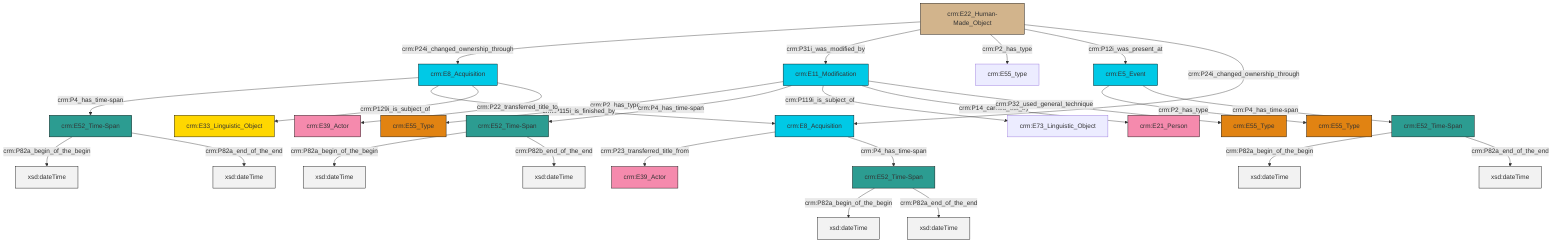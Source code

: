 graph TD
classDef Literal fill:#f2f2f2,stroke:#000000;
classDef CRM_Entity fill:#FFFFFF,stroke:#000000;
classDef Temporal_Entity fill:#00C9E6, stroke:#000000;
classDef Type fill:#E18312, stroke:#000000;
classDef Time-Span fill:#2C9C91, stroke:#000000;
classDef Appellation fill:#FFEB7F, stroke:#000000;
classDef Place fill:#008836, stroke:#000000;
classDef Persistent_Item fill:#B266B2, stroke:#000000;
classDef Conceptual_Object fill:#FFD700, stroke:#000000;
classDef Physical_Thing fill:#D2B48C, stroke:#000000;
classDef Actor fill:#f58aad, stroke:#000000;
classDef PC_Classes fill:#4ce600, stroke:#000000;
classDef Multi fill:#cccccc,stroke:#000000;

8["crm:E52_Time-Span"]:::Time-Span -->|crm:P82a_begin_of_the_begin| 9[xsd:dateTime]:::Literal
6["crm:E52_Time-Span"]:::Time-Span -->|crm:P82a_begin_of_the_begin| 10[xsd:dateTime]:::Literal
6["crm:E52_Time-Span"]:::Time-Span -->|crm:P82b_end_of_the_end| 11[xsd:dateTime]:::Literal
13["crm:E22_Human-Made_Object"]:::Physical_Thing -->|crm:P24i_changed_ownership_through| 14["crm:E8_Acquisition"]:::Temporal_Entity
4["crm:E11_Modification"]:::Temporal_Entity -->|crm:P2_has_type| 15["crm:E55_Type"]:::Type
4["crm:E11_Modification"]:::Temporal_Entity -->|crm:P4_has_time-span| 6["crm:E52_Time-Span"]:::Time-Span
18["crm:E8_Acquisition"]:::Temporal_Entity -->|crm:P23_transferred_title_from| 19["crm:E39_Actor"]:::Actor
13["crm:E22_Human-Made_Object"]:::Physical_Thing -->|crm:P31i_was_modified_by| 4["crm:E11_Modification"]:::Temporal_Entity
2["crm:E5_Event"]:::Temporal_Entity -->|crm:P2_has_type| 22["crm:E55_Type"]:::Type
16["crm:E52_Time-Span"]:::Time-Span -->|crm:P82a_begin_of_the_begin| 25[xsd:dateTime]:::Literal
14["crm:E8_Acquisition"]:::Temporal_Entity -->|crm:P4_has_time-span| 8["crm:E52_Time-Span"]:::Time-Span
13["crm:E22_Human-Made_Object"]:::Physical_Thing -->|crm:P2_has_type| 27["crm:E55_type"]:::Default
13["crm:E22_Human-Made_Object"]:::Physical_Thing -->|crm:P12i_was_present_at| 2["crm:E5_Event"]:::Temporal_Entity
4["crm:E11_Modification"]:::Temporal_Entity -->|crm:P119i_is_subject_of| 28["crm:E73_Linguistic_Object"]:::Default
14["crm:E8_Acquisition"]:::Temporal_Entity -->|crm:P115i_is_finished_by| 18["crm:E8_Acquisition"]:::Temporal_Entity
16["crm:E52_Time-Span"]:::Time-Span -->|crm:P82a_end_of_the_end| 32[xsd:dateTime]:::Literal
14["crm:E8_Acquisition"]:::Temporal_Entity -->|crm:P129i_is_subject_of| 0["crm:E33_Linguistic_Object"]:::Conceptual_Object
33["crm:E52_Time-Span"]:::Time-Span -->|crm:P82a_begin_of_the_begin| 34[xsd:dateTime]:::Literal
14["crm:E8_Acquisition"]:::Temporal_Entity -->|crm:P22_transferred_title_to| 30["crm:E39_Actor"]:::Actor
18["crm:E8_Acquisition"]:::Temporal_Entity -->|crm:P4_has_time-span| 16["crm:E52_Time-Span"]:::Time-Span
13["crm:E22_Human-Made_Object"]:::Physical_Thing -->|crm:P24i_changed_ownership_through| 18["crm:E8_Acquisition"]:::Temporal_Entity
33["crm:E52_Time-Span"]:::Time-Span -->|crm:P82a_end_of_the_end| 36[xsd:dateTime]:::Literal
4["crm:E11_Modification"]:::Temporal_Entity -->|crm:P14_carried_out_by| 20["crm:E21_Person"]:::Actor
2["crm:E5_Event"]:::Temporal_Entity -->|crm:P4_has_time-span| 33["crm:E52_Time-Span"]:::Time-Span
4["crm:E11_Modification"]:::Temporal_Entity -->|crm:P32_used_general_technique| 39["crm:E55_Type"]:::Type
8["crm:E52_Time-Span"]:::Time-Span -->|crm:P82a_end_of_the_end| 41[xsd:dateTime]:::Literal